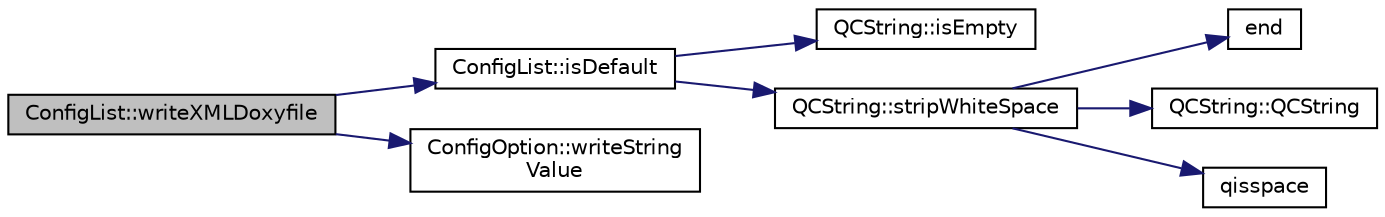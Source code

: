 digraph "ConfigList::writeXMLDoxyfile"
{
 // LATEX_PDF_SIZE
  edge [fontname="Helvetica",fontsize="10",labelfontname="Helvetica",labelfontsize="10"];
  node [fontname="Helvetica",fontsize="10",shape=record];
  rankdir="LR";
  Node1 [label="ConfigList::writeXMLDoxyfile",height=0.2,width=0.4,color="black", fillcolor="grey75", style="filled", fontcolor="black",tooltip=" "];
  Node1 -> Node2 [color="midnightblue",fontsize="10",style="solid"];
  Node2 [label="ConfigList::isDefault",height=0.2,width=0.4,color="black", fillcolor="white", style="filled",URL="$classConfigList.html#a1c833bdc72f8e2c16661e97b74e50d79",tooltip=" "];
  Node2 -> Node3 [color="midnightblue",fontsize="10",style="solid"];
  Node3 [label="QCString::isEmpty",height=0.2,width=0.4,color="black", fillcolor="white", style="filled",URL="$classQCString.html#a621c4090d69ad7d05ef8e5234376c3d8",tooltip=" "];
  Node2 -> Node4 [color="midnightblue",fontsize="10",style="solid"];
  Node4 [label="QCString::stripWhiteSpace",height=0.2,width=0.4,color="black", fillcolor="white", style="filled",URL="$classQCString.html#a66269a694d9e6961bfd145bb4ca72f42",tooltip="returns a copy of this string with leading and trailing whitespace removed"];
  Node4 -> Node5 [color="midnightblue",fontsize="10",style="solid"];
  Node5 [label="end",height=0.2,width=0.4,color="black", fillcolor="white", style="filled",URL="$dir_8cpp.html#abb4720f72b574f81dc4f7aea0e653a64",tooltip=" "];
  Node4 -> Node6 [color="midnightblue",fontsize="10",style="solid"];
  Node6 [label="QCString::QCString",height=0.2,width=0.4,color="black", fillcolor="white", style="filled",URL="$classQCString.html#ad691e1087cc03e14e00d1147ae0ecab7",tooltip=" "];
  Node4 -> Node7 [color="midnightblue",fontsize="10",style="solid"];
  Node7 [label="qisspace",height=0.2,width=0.4,color="black", fillcolor="white", style="filled",URL="$qcstring_8h.html#a77c877f20c7388af72f6a936072b5109",tooltip=" "];
  Node1 -> Node8 [color="midnightblue",fontsize="10",style="solid"];
  Node8 [label="ConfigOption::writeString\lValue",height=0.2,width=0.4,color="black", fillcolor="white", style="filled",URL="$classConfigOption.html#ad429c027e06c526dbbc69d228c0a43f9",tooltip=" "];
}
